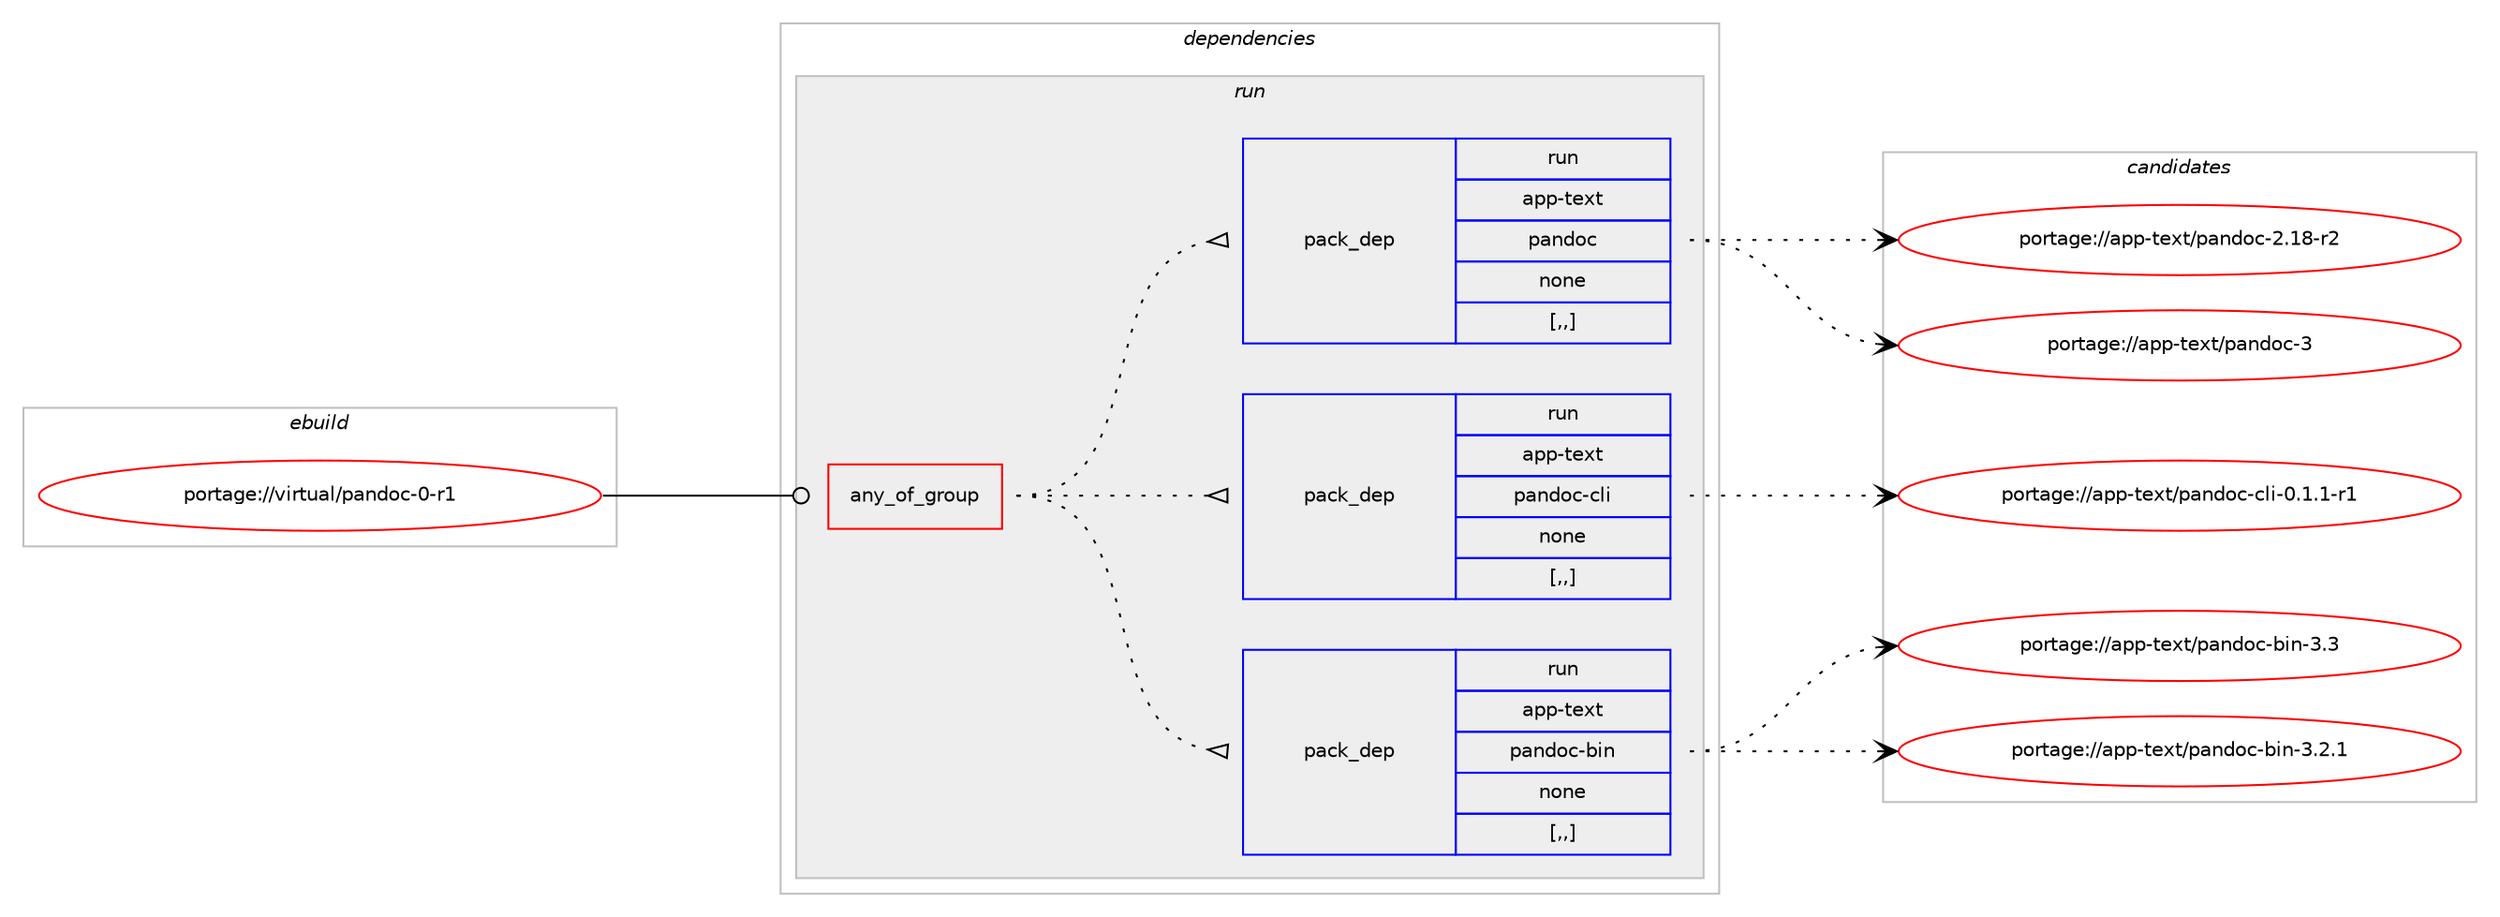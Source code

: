 digraph prolog {

# *************
# Graph options
# *************

newrank=true;
concentrate=true;
compound=true;
graph [rankdir=LR,fontname=Helvetica,fontsize=10,ranksep=1.5];#, ranksep=2.5, nodesep=0.2];
edge  [arrowhead=vee];
node  [fontname=Helvetica,fontsize=10];

# **********
# The ebuild
# **********

subgraph cluster_leftcol {
color=gray;
label=<<i>ebuild</i>>;
id [label="portage://virtual/pandoc-0-r1", color=red, width=4, href="../virtual/pandoc-0-r1.svg"];
}

# ****************
# The dependencies
# ****************

subgraph cluster_midcol {
color=gray;
label=<<i>dependencies</i>>;
subgraph cluster_compile {
fillcolor="#eeeeee";
style=filled;
label=<<i>compile</i>>;
}
subgraph cluster_compileandrun {
fillcolor="#eeeeee";
style=filled;
label=<<i>compile and run</i>>;
}
subgraph cluster_run {
fillcolor="#eeeeee";
style=filled;
label=<<i>run</i>>;
subgraph any2870 {
dependency444559 [label=<<TABLE BORDER="0" CELLBORDER="1" CELLSPACING="0" CELLPADDING="4"><TR><TD CELLPADDING="10">any_of_group</TD></TR></TABLE>>, shape=none, color=red];subgraph pack322781 {
dependency444560 [label=<<TABLE BORDER="0" CELLBORDER="1" CELLSPACING="0" CELLPADDING="4" WIDTH="220"><TR><TD ROWSPAN="6" CELLPADDING="30">pack_dep</TD></TR><TR><TD WIDTH="110">run</TD></TR><TR><TD>app-text</TD></TR><TR><TD>pandoc-bin</TD></TR><TR><TD>none</TD></TR><TR><TD>[,,]</TD></TR></TABLE>>, shape=none, color=blue];
}
dependency444559:e -> dependency444560:w [weight=20,style="dotted",arrowhead="oinv"];
subgraph pack322782 {
dependency444561 [label=<<TABLE BORDER="0" CELLBORDER="1" CELLSPACING="0" CELLPADDING="4" WIDTH="220"><TR><TD ROWSPAN="6" CELLPADDING="30">pack_dep</TD></TR><TR><TD WIDTH="110">run</TD></TR><TR><TD>app-text</TD></TR><TR><TD>pandoc-cli</TD></TR><TR><TD>none</TD></TR><TR><TD>[,,]</TD></TR></TABLE>>, shape=none, color=blue];
}
dependency444559:e -> dependency444561:w [weight=20,style="dotted",arrowhead="oinv"];
subgraph pack322783 {
dependency444562 [label=<<TABLE BORDER="0" CELLBORDER="1" CELLSPACING="0" CELLPADDING="4" WIDTH="220"><TR><TD ROWSPAN="6" CELLPADDING="30">pack_dep</TD></TR><TR><TD WIDTH="110">run</TD></TR><TR><TD>app-text</TD></TR><TR><TD>pandoc</TD></TR><TR><TD>none</TD></TR><TR><TD>[,,]</TD></TR></TABLE>>, shape=none, color=blue];
}
dependency444559:e -> dependency444562:w [weight=20,style="dotted",arrowhead="oinv"];
}
id:e -> dependency444559:w [weight=20,style="solid",arrowhead="odot"];
}
}

# **************
# The candidates
# **************

subgraph cluster_choices {
rank=same;
color=gray;
label=<<i>candidates</i>>;

subgraph choice322781 {
color=black;
nodesep=1;
choice9711211245116101120116471129711010011199459810511045514651 [label="portage://app-text/pandoc-bin-3.3", color=red, width=4,href="../app-text/pandoc-bin-3.3.svg"];
choice97112112451161011201164711297110100111994598105110455146504649 [label="portage://app-text/pandoc-bin-3.2.1", color=red, width=4,href="../app-text/pandoc-bin-3.2.1.svg"];
dependency444560:e -> choice9711211245116101120116471129711010011199459810511045514651:w [style=dotted,weight="100"];
dependency444560:e -> choice97112112451161011201164711297110100111994598105110455146504649:w [style=dotted,weight="100"];
}
subgraph choice322782 {
color=black;
nodesep=1;
choice971121124511610112011647112971101001119945991081054548464946494511449 [label="portage://app-text/pandoc-cli-0.1.1-r1", color=red, width=4,href="../app-text/pandoc-cli-0.1.1-r1.svg"];
dependency444561:e -> choice971121124511610112011647112971101001119945991081054548464946494511449:w [style=dotted,weight="100"];
}
subgraph choice322783 {
color=black;
nodesep=1;
choice97112112451161011201164711297110100111994551 [label="portage://app-text/pandoc-3", color=red, width=4,href="../app-text/pandoc-3.svg"];
choice971121124511610112011647112971101001119945504649564511450 [label="portage://app-text/pandoc-2.18-r2", color=red, width=4,href="../app-text/pandoc-2.18-r2.svg"];
dependency444562:e -> choice97112112451161011201164711297110100111994551:w [style=dotted,weight="100"];
dependency444562:e -> choice971121124511610112011647112971101001119945504649564511450:w [style=dotted,weight="100"];
}
}

}
